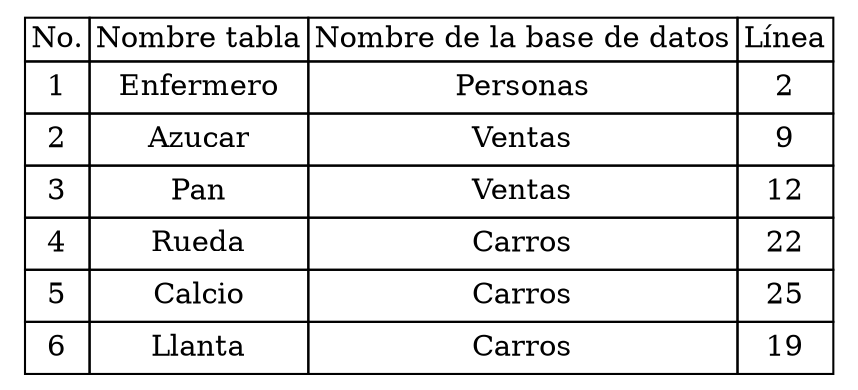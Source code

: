 
	digraph {
		tablaSimbolos [
		  shape=plaintext
		  label=<
			<table border='0' cellborder='1' color='black' cellspacing='0'>
			  <tr>
				  <td>No.</td>
				  <td>Nombre tabla</td>
				  <td>Nombre de la base de datos</td>
				  <td>Línea</td>
			  </tr>
<tr>
<td cellpadding='4'>
1
</td>
<td cellpadding='4'>Enfermero
</td>
<td cellpadding='4'>Personas
</td>
<td cellpadding='4'>2
</td>
</tr>

<tr>
<td cellpadding='4'>
2
</td>
<td cellpadding='4'>Azucar
</td>
<td cellpadding='4'>Ventas
</td>
<td cellpadding='4'>9
</td>
</tr>

<tr>
<td cellpadding='4'>
3
</td>
<td cellpadding='4'>Pan
</td>
<td cellpadding='4'>Ventas
</td>
<td cellpadding='4'>12
</td>
</tr>

<tr>
<td cellpadding='4'>
4
</td>
<td cellpadding='4'>Rueda
</td>
<td cellpadding='4'>Carros
</td>
<td cellpadding='4'>22
</td>
</tr>

<tr>
<td cellpadding='4'>
5
</td>
<td cellpadding='4'>Calcio
</td>
<td cellpadding='4'>Carros
</td>
<td cellpadding='4'>25
</td>
</tr>

<tr>
<td cellpadding='4'>
6
</td>
<td cellpadding='4'>Llanta
</td>
<td cellpadding='4'>Carros
</td>
<td cellpadding='4'>19
</td>
</tr>

		</table>
		>];
	}
	